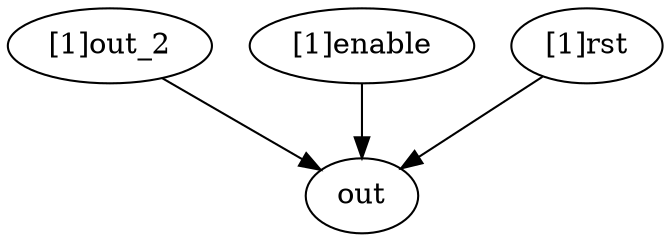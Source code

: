 strict digraph "" {
	"[1]out_2"	 [complexity=2,
		importance=0.071837989482,
		rank=0.035918994741];
	out	 [complexity=0,
		importance=0.0289306295536,
		rank=0.0];
	"[1]out_2" -> out;
	"[1]enable"	 [complexity=1,
		importance=0.0362943350534,
		rank=0.0362943350534];
	"[1]enable" -> out;
	"[1]rst"	 [complexity=1,
		importance=0.0652249646069,
		rank=0.0652249646069];
	"[1]rst" -> out;
}
